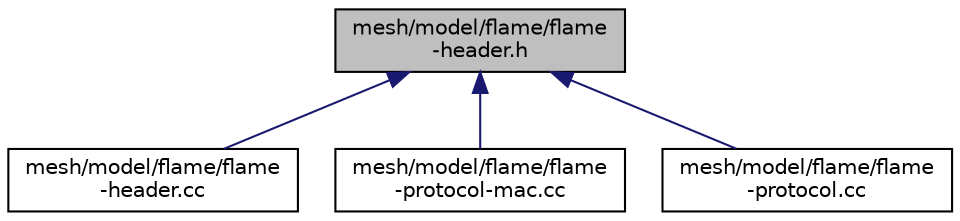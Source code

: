 digraph "mesh/model/flame/flame-header.h"
{
  edge [fontname="Helvetica",fontsize="10",labelfontname="Helvetica",labelfontsize="10"];
  node [fontname="Helvetica",fontsize="10",shape=record];
  Node1 [label="mesh/model/flame/flame\l-header.h",height=0.2,width=0.4,color="black", fillcolor="grey75", style="filled", fontcolor="black"];
  Node1 -> Node2 [dir="back",color="midnightblue",fontsize="10",style="solid"];
  Node2 [label="mesh/model/flame/flame\l-header.cc",height=0.2,width=0.4,color="black", fillcolor="white", style="filled",URL="$d3/d01/flame-header_8cc.html"];
  Node1 -> Node3 [dir="back",color="midnightblue",fontsize="10",style="solid"];
  Node3 [label="mesh/model/flame/flame\l-protocol-mac.cc",height=0.2,width=0.4,color="black", fillcolor="white", style="filled",URL="$d2/d4c/flame-protocol-mac_8cc.html"];
  Node1 -> Node4 [dir="back",color="midnightblue",fontsize="10",style="solid"];
  Node4 [label="mesh/model/flame/flame\l-protocol.cc",height=0.2,width=0.4,color="black", fillcolor="white", style="filled",URL="$da/dd3/flame-protocol_8cc.html"];
}
